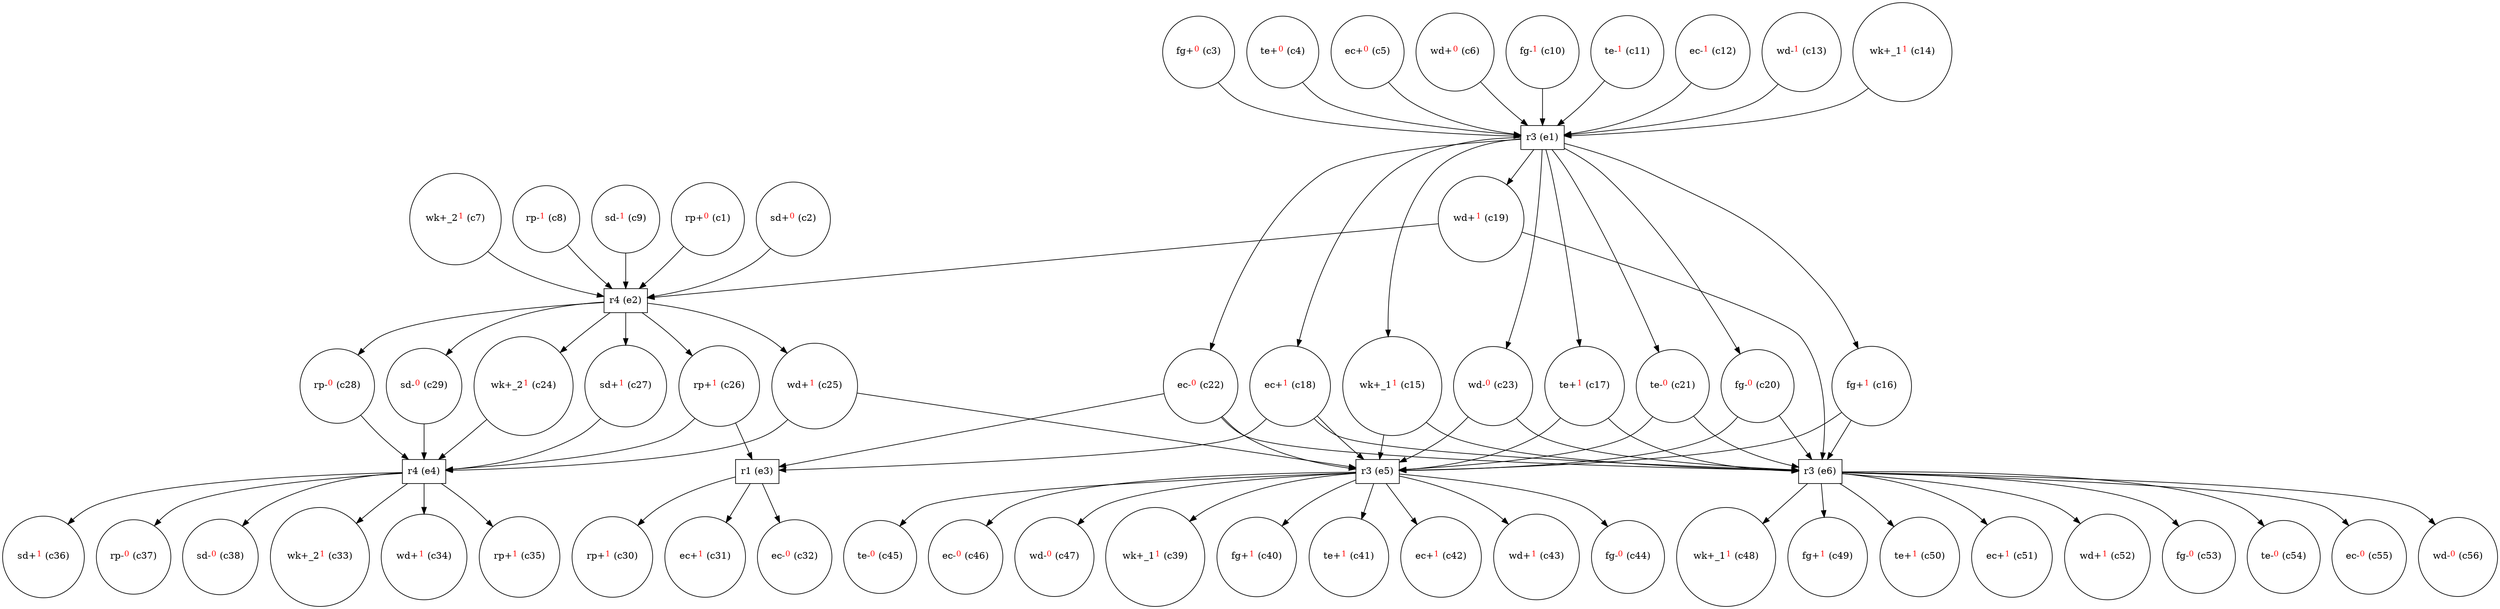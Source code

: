 digraph test {
  c1 -> e2;
  c2 -> e2;
  c3 -> e1;
  c4 -> e1;
  c5 -> e1;
  c6 -> e1;
  c7 -> e2;
  c8 -> e2;
  c9 -> e2;
  c10 -> e1;
  c11 -> e1;
  c12 -> e1;
  c13 -> e1;
  c14 -> e1;
  e1 -> c15;
  c15 -> e5;
  c15 -> e6;
  e1 -> c16;
  c16 -> e5;
  c16 -> e6;
  e1 -> c17;
  c17 -> e5;
  c17 -> e6;
  e1 -> c18;
  c18 -> e3;
  c18 -> e5;
  c18 -> e6;
  e1 -> c19;
  c19 -> e2;
  c19 -> e6;
  e1 -> c20;
  c20 -> e5;
  c20 -> e6;
  e1 -> c21;
  c21 -> e5;
  c21 -> e6;
  e1 -> c22;
  c22 -> e3;
  c22 -> e5;
  c22 -> e6;
  e1 -> c23;
  c23 -> e5;
  c23 -> e6;
  e2 -> c24;
  c24 -> e4;
  e2 -> c25;
  c25 -> e4;
  c25 -> e5;
  e2 -> c26;
  c26 -> e3;
  c26 -> e4;
  e2 -> c27;
  c27 -> e4;
  e2 -> c28;
  c28 -> e4;
  e2 -> c29;
  c29 -> e4;
  e3 -> c30;
  e3 -> c31;
  e3 -> c32;
  e4 -> c33;
  e4 -> c34;
  e4 -> c35;
  e4 -> c36;
  e4 -> c37;
  e4 -> c38;
  e5 -> c39;
  e5 -> c40;
  e5 -> c41;
  e5 -> c42;
  e5 -> c43;
  e5 -> c44;
  e5 -> c45;
  e5 -> c46;
  e5 -> c47;
  e6 -> c48;
  e6 -> c49;
  e6 -> c50;
  e6 -> c51;
  e6 -> c52;
  e6 -> c53;
  e6 -> c54;
  e6 -> c55;
  e6 -> c56;
  c1 [label= <rp+<FONT COLOR="red"><SUP>0</SUP></FONT>&nbsp;(c1)> shape=circle];
  c2 [label= <sd+<FONT COLOR="red"><SUP>0</SUP></FONT>&nbsp;(c2)> shape=circle];
  c3 [label= <fg+<FONT COLOR="red"><SUP>0</SUP></FONT>&nbsp;(c3)> shape=circle];
  c4 [label= <te+<FONT COLOR="red"><SUP>0</SUP></FONT>&nbsp;(c4)> shape=circle];
  c5 [label= <ec+<FONT COLOR="red"><SUP>0</SUP></FONT>&nbsp;(c5)> shape=circle];
  c6 [label= <wd+<FONT COLOR="red"><SUP>0</SUP></FONT>&nbsp;(c6)> shape=circle];
  c7 [label= <wk+_2<FONT COLOR="red"><SUP>1</SUP></FONT>&nbsp;(c7)> shape=circle];
  c8 [label= <rp-<FONT COLOR="red"><SUP>1</SUP></FONT>&nbsp;(c8)> shape=circle];
  c9 [label= <sd-<FONT COLOR="red"><SUP>1</SUP></FONT>&nbsp;(c9)> shape=circle];
  c10 [label= <fg-<FONT COLOR="red"><SUP>1</SUP></FONT>&nbsp;(c10)> shape=circle];
  c11 [label= <te-<FONT COLOR="red"><SUP>1</SUP></FONT>&nbsp;(c11)> shape=circle];
  c12 [label= <ec-<FONT COLOR="red"><SUP>1</SUP></FONT>&nbsp;(c12)> shape=circle];
  c13 [label= <wd-<FONT COLOR="red"><SUP>1</SUP></FONT>&nbsp;(c13)> shape=circle];
  c14 [label= <wk+_1<FONT COLOR="red"><SUP>1</SUP></FONT>&nbsp;(c14)> shape=circle];
  c15 [label= <wk+_1<FONT COLOR="red"><SUP>1</SUP></FONT>&nbsp;(c15)> shape=circle];
  c16 [label= <fg+<FONT COLOR="red"><SUP>1</SUP></FONT>&nbsp;(c16)> shape=circle];
  c17 [label= <te+<FONT COLOR="red"><SUP>1</SUP></FONT>&nbsp;(c17)> shape=circle];
  c18 [label= <ec+<FONT COLOR="red"><SUP>1</SUP></FONT>&nbsp;(c18)> shape=circle];
  c19 [label= <wd+<FONT COLOR="red"><SUP>1</SUP></FONT>&nbsp;(c19)> shape=circle];
  c20 [label= <fg-<FONT COLOR="red"><SUP>0</SUP></FONT>&nbsp;(c20)> shape=circle];
  c21 [label= <te-<FONT COLOR="red"><SUP>0</SUP></FONT>&nbsp;(c21)> shape=circle];
  c22 [label= <ec-<FONT COLOR="red"><SUP>0</SUP></FONT>&nbsp;(c22)> shape=circle];
  c23 [label= <wd-<FONT COLOR="red"><SUP>0</SUP></FONT>&nbsp;(c23)> shape=circle];
  c24 [label= <wk+_2<FONT COLOR="red"><SUP>1</SUP></FONT>&nbsp;(c24)> shape=circle];
  c25 [label= <wd+<FONT COLOR="red"><SUP>1</SUP></FONT>&nbsp;(c25)> shape=circle];
  c26 [label= <rp+<FONT COLOR="red"><SUP>1</SUP></FONT>&nbsp;(c26)> shape=circle];
  c27 [label= <sd+<FONT COLOR="red"><SUP>1</SUP></FONT>&nbsp;(c27)> shape=circle];
  c28 [label= <rp-<FONT COLOR="red"><SUP>0</SUP></FONT>&nbsp;(c28)> shape=circle];
  c29 [label= <sd-<FONT COLOR="red"><SUP>0</SUP></FONT>&nbsp;(c29)> shape=circle];
  c30 [label= <rp+<FONT COLOR="red"><SUP>1</SUP></FONT>&nbsp;(c30)> shape=circle];
  c31 [label= <ec+<FONT COLOR="red"><SUP>1</SUP></FONT>&nbsp;(c31)> shape=circle];
  c32 [label= <ec-<FONT COLOR="red"><SUP>0</SUP></FONT>&nbsp;(c32)> shape=circle];
  c33 [label= <wk+_2<FONT COLOR="red"><SUP>1</SUP></FONT>&nbsp;(c33)> shape=circle];
  c34 [label= <wd+<FONT COLOR="red"><SUP>1</SUP></FONT>&nbsp;(c34)> shape=circle];
  c35 [label= <rp+<FONT COLOR="red"><SUP>1</SUP></FONT>&nbsp;(c35)> shape=circle];
  c36 [label= <sd+<FONT COLOR="red"><SUP>1</SUP></FONT>&nbsp;(c36)> shape=circle];
  c37 [label= <rp-<FONT COLOR="red"><SUP>0</SUP></FONT>&nbsp;(c37)> shape=circle];
  c38 [label= <sd-<FONT COLOR="red"><SUP>0</SUP></FONT>&nbsp;(c38)> shape=circle];
  c39 [label= <wk+_1<FONT COLOR="red"><SUP>1</SUP></FONT>&nbsp;(c39)> shape=circle];
  c40 [label= <fg+<FONT COLOR="red"><SUP>1</SUP></FONT>&nbsp;(c40)> shape=circle];
  c41 [label= <te+<FONT COLOR="red"><SUP>1</SUP></FONT>&nbsp;(c41)> shape=circle];
  c42 [label= <ec+<FONT COLOR="red"><SUP>1</SUP></FONT>&nbsp;(c42)> shape=circle];
  c43 [label= <wd+<FONT COLOR="red"><SUP>1</SUP></FONT>&nbsp;(c43)> shape=circle];
  c44 [label= <fg-<FONT COLOR="red"><SUP>0</SUP></FONT>&nbsp;(c44)> shape=circle];
  c45 [label= <te-<FONT COLOR="red"><SUP>0</SUP></FONT>&nbsp;(c45)> shape=circle];
  c46 [label= <ec-<FONT COLOR="red"><SUP>0</SUP></FONT>&nbsp;(c46)> shape=circle];
  c47 [label= <wd-<FONT COLOR="red"><SUP>0</SUP></FONT>&nbsp;(c47)> shape=circle];
  c48 [label= <wk+_1<FONT COLOR="red"><SUP>1</SUP></FONT>&nbsp;(c48)> shape=circle];
  c49 [label= <fg+<FONT COLOR="red"><SUP>1</SUP></FONT>&nbsp;(c49)> shape=circle];
  c50 [label= <te+<FONT COLOR="red"><SUP>1</SUP></FONT>&nbsp;(c50)> shape=circle];
  c51 [label= <ec+<FONT COLOR="red"><SUP>1</SUP></FONT>&nbsp;(c51)> shape=circle];
  c52 [label= <wd+<FONT COLOR="red"><SUP>1</SUP></FONT>&nbsp;(c52)> shape=circle];
  c53 [label= <fg-<FONT COLOR="red"><SUP>0</SUP></FONT>&nbsp;(c53)> shape=circle];
  c54 [label= <te-<FONT COLOR="red"><SUP>0</SUP></FONT>&nbsp;(c54)> shape=circle];
  c55 [label= <ec-<FONT COLOR="red"><SUP>0</SUP></FONT>&nbsp;(c55)> shape=circle];
  c56 [label= <wd-<FONT COLOR="red"><SUP>0</SUP></FONT>&nbsp;(c56)> shape=circle];
  e1 [label="r3 (e1)" shape=box];
  e2 [label="r4 (e2)" shape=box];
  e3 [label="r1 (e3)" shape=box];
  e4 [label="r4 (e4)" shape=box];
  e5 [label="r3 (e5)" shape=box];
  e6 [label="r3 (e6)" shape=box];
}
